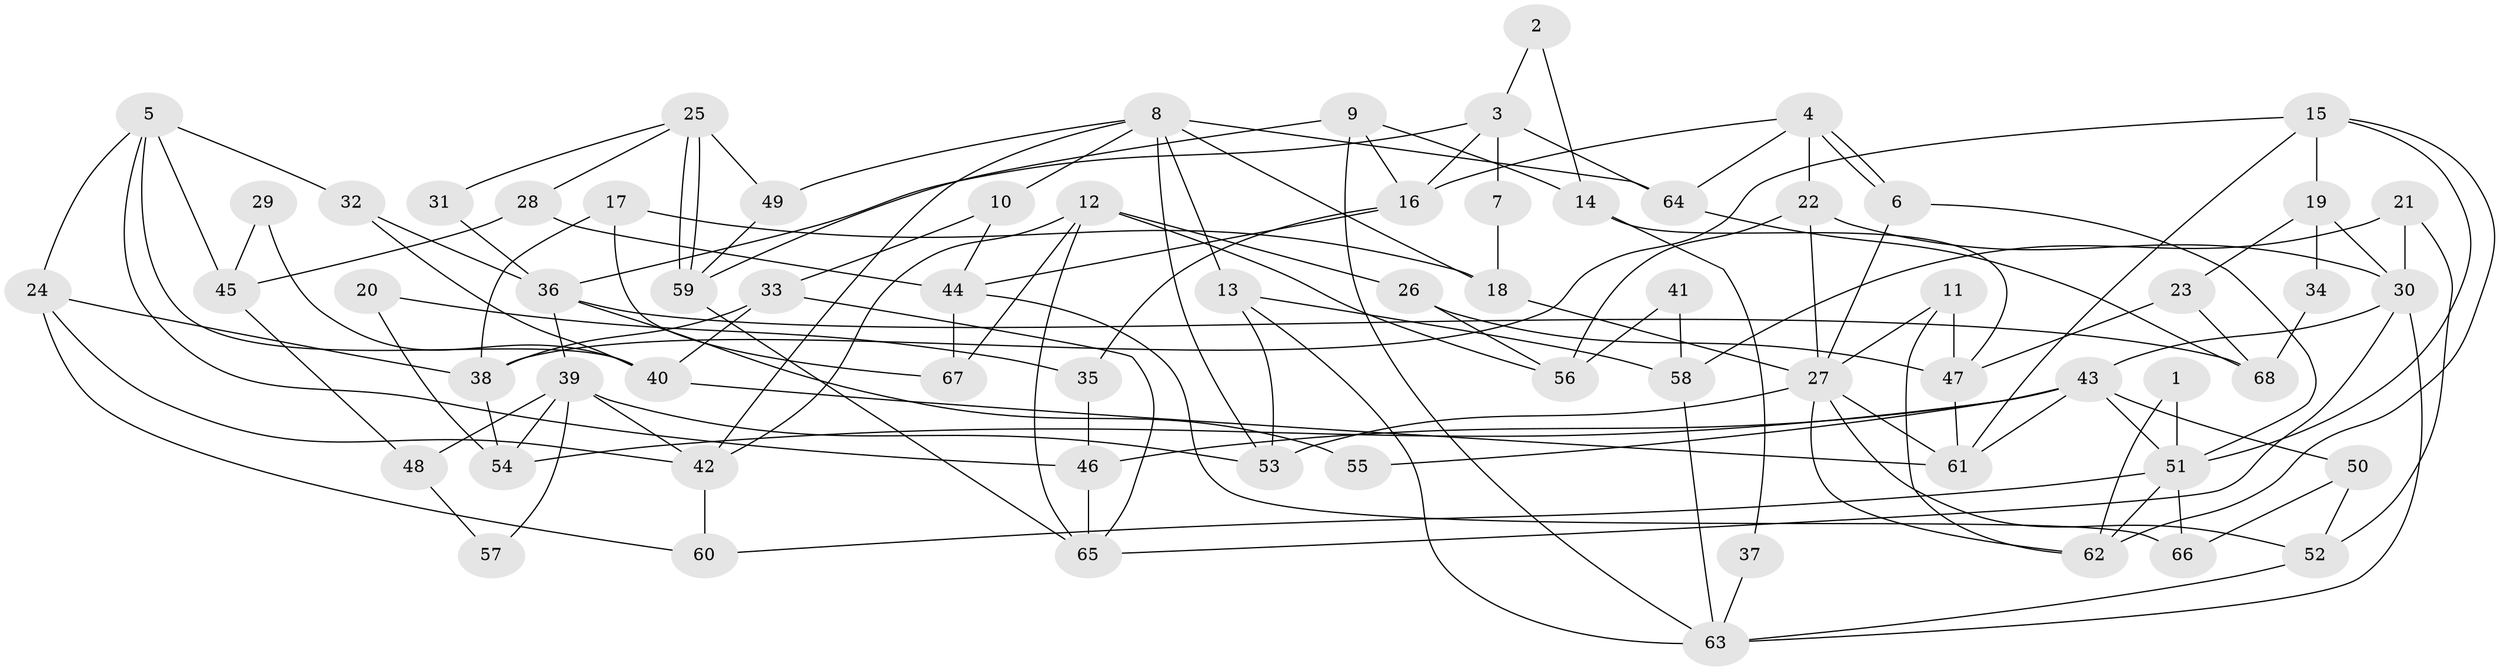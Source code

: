 // Generated by graph-tools (version 1.1) at 2025/36/03/09/25 02:36:24]
// undirected, 68 vertices, 136 edges
graph export_dot {
graph [start="1"]
  node [color=gray90,style=filled];
  1;
  2;
  3;
  4;
  5;
  6;
  7;
  8;
  9;
  10;
  11;
  12;
  13;
  14;
  15;
  16;
  17;
  18;
  19;
  20;
  21;
  22;
  23;
  24;
  25;
  26;
  27;
  28;
  29;
  30;
  31;
  32;
  33;
  34;
  35;
  36;
  37;
  38;
  39;
  40;
  41;
  42;
  43;
  44;
  45;
  46;
  47;
  48;
  49;
  50;
  51;
  52;
  53;
  54;
  55;
  56;
  57;
  58;
  59;
  60;
  61;
  62;
  63;
  64;
  65;
  66;
  67;
  68;
  1 -- 62;
  1 -- 51;
  2 -- 3;
  2 -- 14;
  3 -- 64;
  3 -- 16;
  3 -- 7;
  3 -- 36;
  4 -- 16;
  4 -- 6;
  4 -- 6;
  4 -- 22;
  4 -- 64;
  5 -- 32;
  5 -- 24;
  5 -- 40;
  5 -- 45;
  5 -- 46;
  6 -- 51;
  6 -- 27;
  7 -- 18;
  8 -- 53;
  8 -- 42;
  8 -- 10;
  8 -- 13;
  8 -- 18;
  8 -- 49;
  8 -- 64;
  9 -- 63;
  9 -- 59;
  9 -- 14;
  9 -- 16;
  10 -- 33;
  10 -- 44;
  11 -- 27;
  11 -- 47;
  11 -- 62;
  12 -- 42;
  12 -- 65;
  12 -- 26;
  12 -- 56;
  12 -- 67;
  13 -- 63;
  13 -- 53;
  13 -- 58;
  14 -- 47;
  14 -- 37;
  15 -- 51;
  15 -- 62;
  15 -- 19;
  15 -- 38;
  15 -- 61;
  16 -- 44;
  16 -- 35;
  17 -- 67;
  17 -- 18;
  17 -- 38;
  18 -- 27;
  19 -- 23;
  19 -- 30;
  19 -- 34;
  20 -- 54;
  20 -- 35;
  21 -- 30;
  21 -- 52;
  21 -- 58;
  22 -- 27;
  22 -- 30;
  22 -- 56;
  23 -- 68;
  23 -- 47;
  24 -- 38;
  24 -- 60;
  24 -- 42;
  25 -- 49;
  25 -- 59;
  25 -- 59;
  25 -- 28;
  25 -- 31;
  26 -- 56;
  26 -- 47;
  27 -- 61;
  27 -- 52;
  27 -- 53;
  27 -- 62;
  28 -- 44;
  28 -- 45;
  29 -- 45;
  29 -- 40;
  30 -- 43;
  30 -- 63;
  30 -- 65;
  31 -- 36;
  32 -- 40;
  32 -- 36;
  33 -- 40;
  33 -- 38;
  33 -- 65;
  34 -- 68;
  35 -- 46;
  36 -- 39;
  36 -- 55;
  36 -- 68;
  37 -- 63;
  38 -- 54;
  39 -- 53;
  39 -- 54;
  39 -- 42;
  39 -- 48;
  39 -- 57;
  40 -- 61;
  41 -- 56;
  41 -- 58;
  42 -- 60;
  43 -- 46;
  43 -- 50;
  43 -- 51;
  43 -- 54;
  43 -- 55;
  43 -- 61;
  44 -- 66;
  44 -- 67;
  45 -- 48;
  46 -- 65;
  47 -- 61;
  48 -- 57;
  49 -- 59;
  50 -- 52;
  50 -- 66;
  51 -- 62;
  51 -- 60;
  51 -- 66;
  52 -- 63;
  58 -- 63;
  59 -- 65;
  64 -- 68;
}
